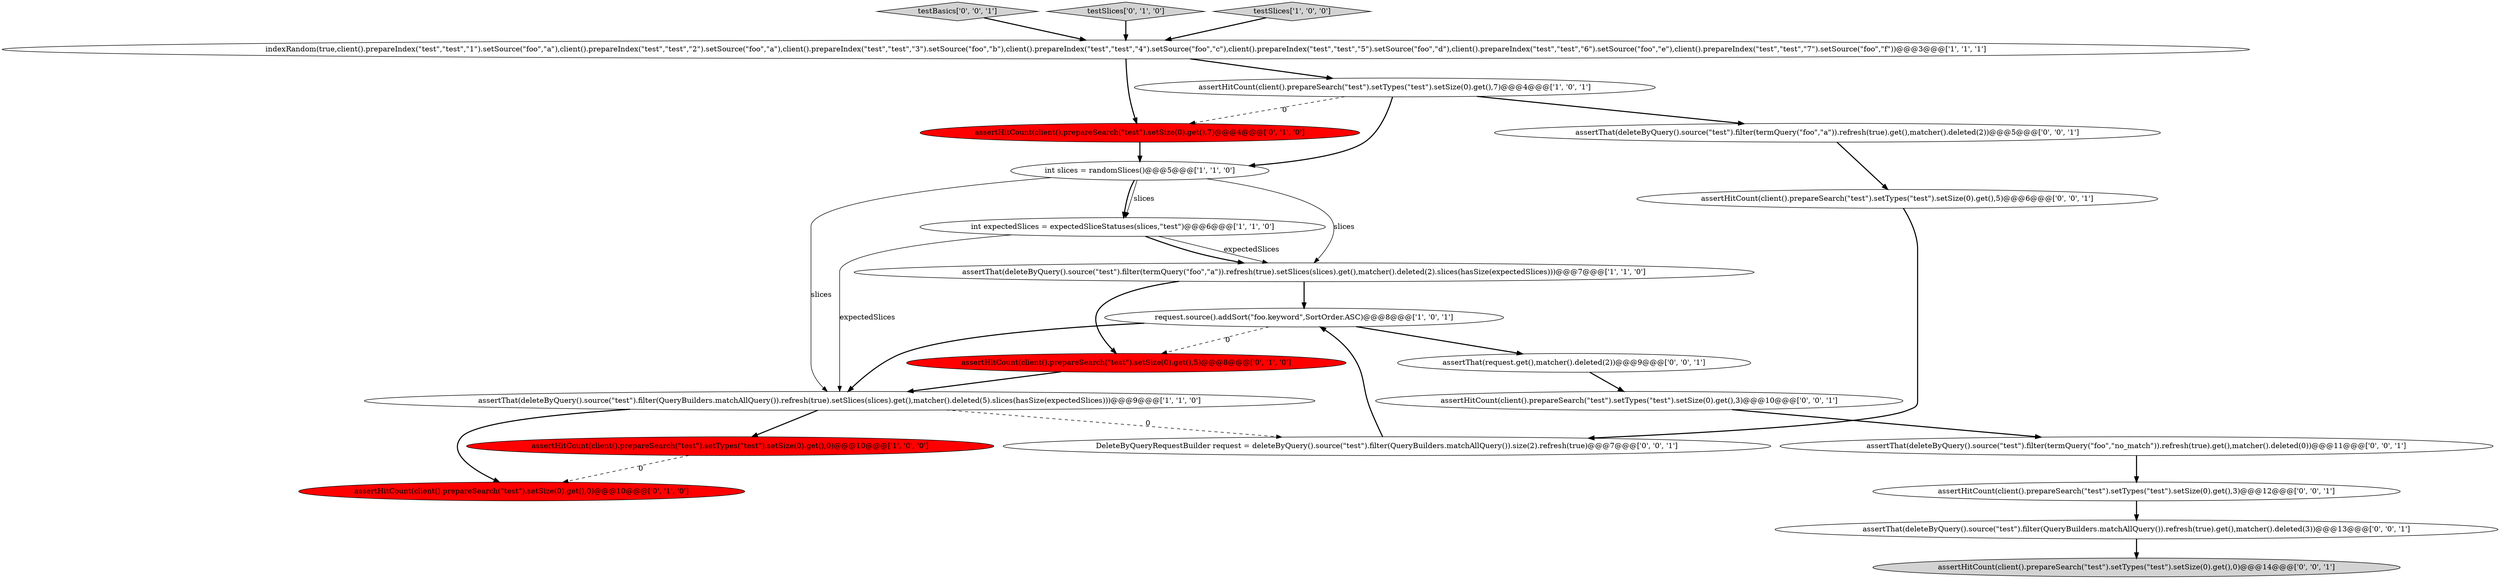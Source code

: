 digraph {
19 [style = filled, label = "assertHitCount(client().prepareSearch(\"test\").setTypes(\"test\").setSize(0).get(),0)@@@14@@@['0', '0', '1']", fillcolor = lightgray, shape = ellipse image = "AAA0AAABBB3BBB"];
2 [style = filled, label = "assertHitCount(client().prepareSearch(\"test\").setTypes(\"test\").setSize(0).get(),7)@@@4@@@['1', '0', '1']", fillcolor = white, shape = ellipse image = "AAA0AAABBB1BBB"];
13 [style = filled, label = "assertThat(deleteByQuery().source(\"test\").filter(termQuery(\"foo\",\"a\")).refresh(true).get(),matcher().deleted(2))@@@5@@@['0', '0', '1']", fillcolor = white, shape = ellipse image = "AAA0AAABBB3BBB"];
5 [style = filled, label = "assertHitCount(client().prepareSearch(\"test\").setTypes(\"test\").setSize(0).get(),0)@@@10@@@['1', '0', '0']", fillcolor = red, shape = ellipse image = "AAA1AAABBB1BBB"];
0 [style = filled, label = "indexRandom(true,client().prepareIndex(\"test\",\"test\",\"1\").setSource(\"foo\",\"a\"),client().prepareIndex(\"test\",\"test\",\"2\").setSource(\"foo\",\"a\"),client().prepareIndex(\"test\",\"test\",\"3\").setSource(\"foo\",\"b\"),client().prepareIndex(\"test\",\"test\",\"4\").setSource(\"foo\",\"c\"),client().prepareIndex(\"test\",\"test\",\"5\").setSource(\"foo\",\"d\"),client().prepareIndex(\"test\",\"test\",\"6\").setSource(\"foo\",\"e\"),client().prepareIndex(\"test\",\"test\",\"7\").setSource(\"foo\",\"f\"))@@@3@@@['1', '1', '1']", fillcolor = white, shape = ellipse image = "AAA0AAABBB1BBB"];
21 [style = filled, label = "DeleteByQueryRequestBuilder request = deleteByQuery().source(\"test\").filter(QueryBuilders.matchAllQuery()).size(2).refresh(true)@@@7@@@['0', '0', '1']", fillcolor = white, shape = ellipse image = "AAA0AAABBB3BBB"];
8 [style = filled, label = "assertThat(deleteByQuery().source(\"test\").filter(QueryBuilders.matchAllQuery()).refresh(true).setSlices(slices).get(),matcher().deleted(5).slices(hasSize(expectedSlices)))@@@9@@@['1', '1', '0']", fillcolor = white, shape = ellipse image = "AAA0AAABBB1BBB"];
9 [style = filled, label = "assertHitCount(client().prepareSearch(\"test\").setSize(0).get(),5)@@@8@@@['0', '1', '0']", fillcolor = red, shape = ellipse image = "AAA1AAABBB2BBB"];
14 [style = filled, label = "assertHitCount(client().prepareSearch(\"test\").setTypes(\"test\").setSize(0).get(),3)@@@12@@@['0', '0', '1']", fillcolor = white, shape = ellipse image = "AAA0AAABBB3BBB"];
18 [style = filled, label = "assertThat(deleteByQuery().source(\"test\").filter(termQuery(\"foo\",\"no_match\")).refresh(true).get(),matcher().deleted(0))@@@11@@@['0', '0', '1']", fillcolor = white, shape = ellipse image = "AAA0AAABBB3BBB"];
15 [style = filled, label = "assertThat(request.get(),matcher().deleted(2))@@@9@@@['0', '0', '1']", fillcolor = white, shape = ellipse image = "AAA0AAABBB3BBB"];
20 [style = filled, label = "assertHitCount(client().prepareSearch(\"test\").setTypes(\"test\").setSize(0).get(),5)@@@6@@@['0', '0', '1']", fillcolor = white, shape = ellipse image = "AAA0AAABBB3BBB"];
22 [style = filled, label = "testBasics['0', '0', '1']", fillcolor = lightgray, shape = diamond image = "AAA0AAABBB3BBB"];
11 [style = filled, label = "testSlices['0', '1', '0']", fillcolor = lightgray, shape = diamond image = "AAA0AAABBB2BBB"];
3 [style = filled, label = "int expectedSlices = expectedSliceStatuses(slices,\"test\")@@@6@@@['1', '1', '0']", fillcolor = white, shape = ellipse image = "AAA0AAABBB1BBB"];
17 [style = filled, label = "assertHitCount(client().prepareSearch(\"test\").setTypes(\"test\").setSize(0).get(),3)@@@10@@@['0', '0', '1']", fillcolor = white, shape = ellipse image = "AAA0AAABBB3BBB"];
4 [style = filled, label = "request.source().addSort(\"foo.keyword\",SortOrder.ASC)@@@8@@@['1', '0', '1']", fillcolor = white, shape = ellipse image = "AAA0AAABBB1BBB"];
7 [style = filled, label = "testSlices['1', '0', '0']", fillcolor = lightgray, shape = diamond image = "AAA0AAABBB1BBB"];
6 [style = filled, label = "int slices = randomSlices()@@@5@@@['1', '1', '0']", fillcolor = white, shape = ellipse image = "AAA0AAABBB1BBB"];
1 [style = filled, label = "assertThat(deleteByQuery().source(\"test\").filter(termQuery(\"foo\",\"a\")).refresh(true).setSlices(slices).get(),matcher().deleted(2).slices(hasSize(expectedSlices)))@@@7@@@['1', '1', '0']", fillcolor = white, shape = ellipse image = "AAA0AAABBB1BBB"];
12 [style = filled, label = "assertHitCount(client().prepareSearch(\"test\").setSize(0).get(),7)@@@4@@@['0', '1', '0']", fillcolor = red, shape = ellipse image = "AAA1AAABBB2BBB"];
10 [style = filled, label = "assertHitCount(client().prepareSearch(\"test\").setSize(0).get(),0)@@@10@@@['0', '1', '0']", fillcolor = red, shape = ellipse image = "AAA1AAABBB2BBB"];
16 [style = filled, label = "assertThat(deleteByQuery().source(\"test\").filter(QueryBuilders.matchAllQuery()).refresh(true).get(),matcher().deleted(3))@@@13@@@['0', '0', '1']", fillcolor = white, shape = ellipse image = "AAA0AAABBB3BBB"];
14->16 [style = bold, label=""];
6->3 [style = bold, label=""];
8->10 [style = bold, label=""];
1->4 [style = bold, label=""];
3->1 [style = bold, label=""];
3->8 [style = solid, label="expectedSlices"];
2->6 [style = bold, label=""];
0->12 [style = bold, label=""];
3->1 [style = solid, label="expectedSlices"];
0->2 [style = bold, label=""];
4->15 [style = bold, label=""];
7->0 [style = bold, label=""];
8->21 [style = dashed, label="0"];
16->19 [style = bold, label=""];
9->8 [style = bold, label=""];
12->6 [style = bold, label=""];
6->8 [style = solid, label="slices"];
1->9 [style = bold, label=""];
6->3 [style = solid, label="slices"];
2->13 [style = bold, label=""];
20->21 [style = bold, label=""];
2->12 [style = dashed, label="0"];
4->9 [style = dashed, label="0"];
15->17 [style = bold, label=""];
11->0 [style = bold, label=""];
22->0 [style = bold, label=""];
8->5 [style = bold, label=""];
5->10 [style = dashed, label="0"];
6->1 [style = solid, label="slices"];
4->8 [style = bold, label=""];
18->14 [style = bold, label=""];
17->18 [style = bold, label=""];
21->4 [style = bold, label=""];
13->20 [style = bold, label=""];
}
